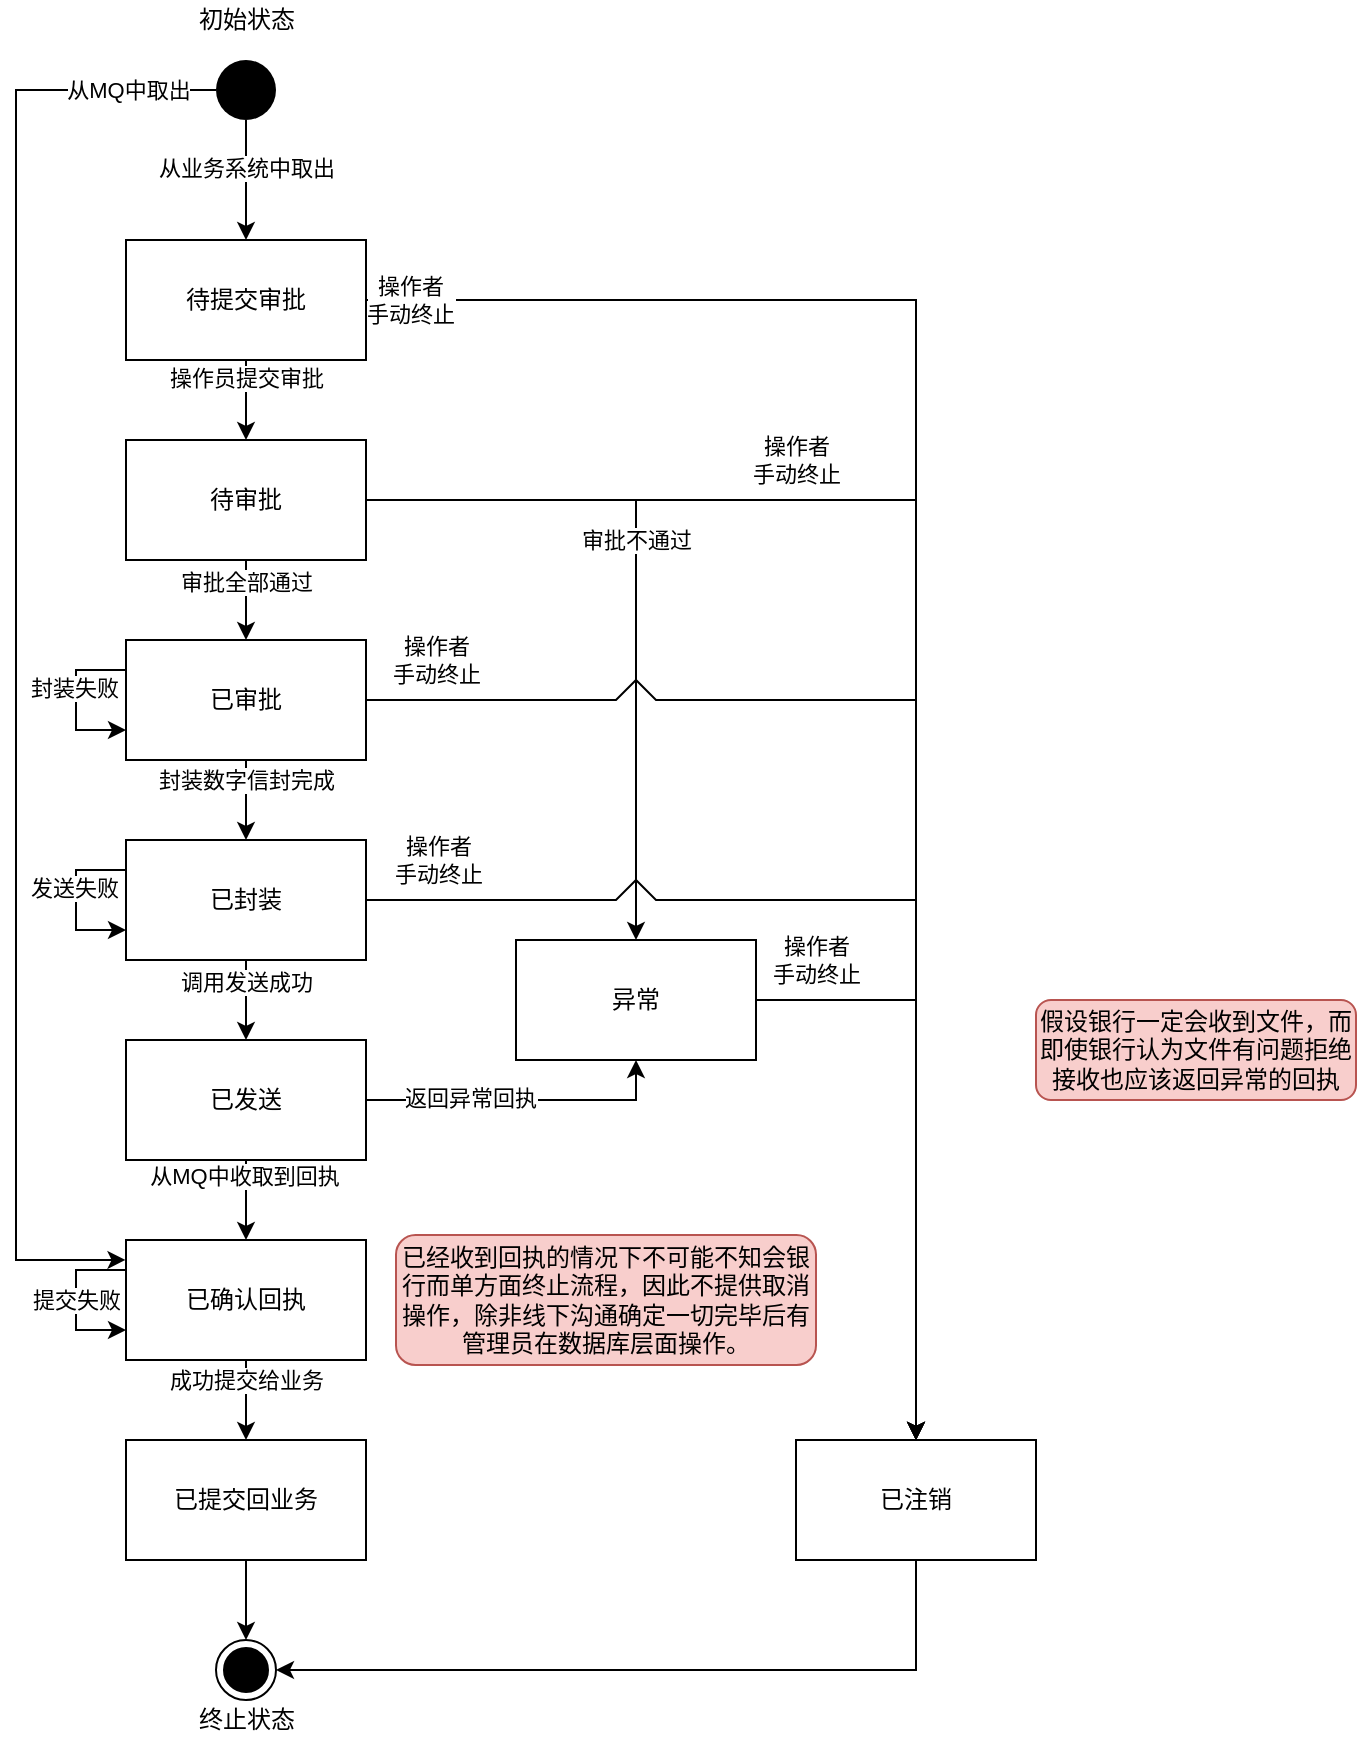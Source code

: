 <mxfile version="13.9.3" type="device"><diagram name="Page-1" id="58cdce13-f638-feb5-8d6f-7d28b1aa9fa0"><mxGraphModel dx="1038" dy="548" grid="1" gridSize="10" guides="1" tooltips="1" connect="1" arrows="1" fold="1" page="1" pageScale="1" pageWidth="1100" pageHeight="850" background="#ffffff" math="0" shadow="0"><root><mxCell id="0"/><mxCell id="1" parent="0"/><mxCell id="wgQYebiiMy5cD-y3Fw8G-3" value="" style="edgeStyle=orthogonalEdgeStyle;rounded=0;orthogonalLoop=1;jettySize=auto;html=1;entryX=0.5;entryY=0;entryDx=0;entryDy=0;" parent="1" source="wgQYebiiMy5cD-y3Fw8G-1" target="XYrosRIWDWBV-EsgHh2C-4" edge="1"><mxGeometry relative="1" as="geometry"><mxPoint x="215" y="360" as="targetPoint"/></mxGeometry></mxCell><mxCell id="KqnIg1IPwONjpcDS6mZb-1" value="从业务系统中取出" style="edgeLabel;html=1;align=center;verticalAlign=middle;resizable=0;points=[];" parent="wgQYebiiMy5cD-y3Fw8G-3" vertex="1" connectable="0"><mxGeometry x="-0.7" relative="1" as="geometry"><mxPoint y="15" as="offset"/></mxGeometry></mxCell><mxCell id="KqnIg1IPwONjpcDS6mZb-2" style="edgeStyle=orthogonalEdgeStyle;rounded=0;orthogonalLoop=1;jettySize=auto;html=1;exitX=0;exitY=0.5;exitDx=0;exitDy=0;entryX=-0.002;entryY=0.166;entryDx=0;entryDy=0;entryPerimeter=0;" parent="1" source="wgQYebiiMy5cD-y3Fw8G-1" target="wgQYebiiMy5cD-y3Fw8G-10" edge="1"><mxGeometry relative="1" as="geometry"><Array as="points"><mxPoint x="100" y="275"/><mxPoint x="100" y="860"/></Array></mxGeometry></mxCell><mxCell id="KqnIg1IPwONjpcDS6mZb-3" value="从MQ中取出" style="edgeLabel;html=1;align=center;verticalAlign=middle;resizable=0;points=[];" parent="KqnIg1IPwONjpcDS6mZb-2" vertex="1" connectable="0"><mxGeometry x="-0.881" relative="1" as="geometry"><mxPoint as="offset"/></mxGeometry></mxCell><mxCell id="wgQYebiiMy5cD-y3Fw8G-1" value="" style="ellipse;fillColor=#000000;strokeColor=none;" parent="1" vertex="1"><mxGeometry x="200" y="260" width="30" height="30" as="geometry"/></mxCell><mxCell id="wgQYebiiMy5cD-y3Fw8G-5" value="" style="edgeStyle=orthogonalEdgeStyle;rounded=0;orthogonalLoop=1;jettySize=auto;html=1;" parent="1" source="wgQYebiiMy5cD-y3Fw8G-2" target="wgQYebiiMy5cD-y3Fw8G-4" edge="1"><mxGeometry relative="1" as="geometry"><Array as="points"><mxPoint x="215" y="520"/><mxPoint x="215" y="520"/></Array></mxGeometry></mxCell><mxCell id="wgQYebiiMy5cD-y3Fw8G-35" value="审批全部通过" style="edgeLabel;html=1;align=center;verticalAlign=middle;resizable=0;points=[];" parent="wgQYebiiMy5cD-y3Fw8G-5" vertex="1" connectable="0"><mxGeometry x="-0.636" relative="1" as="geometry"><mxPoint y="2.79" as="offset"/></mxGeometry></mxCell><mxCell id="wgQYebiiMy5cD-y3Fw8G-18" value="" style="edgeStyle=orthogonalEdgeStyle;rounded=0;orthogonalLoop=1;jettySize=auto;html=1;" parent="1" source="wgQYebiiMy5cD-y3Fw8G-2" target="wgQYebiiMy5cD-y3Fw8G-17" edge="1"><mxGeometry relative="1" as="geometry"/></mxCell><mxCell id="wgQYebiiMy5cD-y3Fw8G-33" value="审批不通过" style="edgeLabel;html=1;align=center;verticalAlign=middle;resizable=0;points=[];" parent="wgQYebiiMy5cD-y3Fw8G-18" vertex="1" connectable="0"><mxGeometry x="-0.81" y="-1" relative="1" as="geometry"><mxPoint x="101.21" y="19" as="offset"/></mxGeometry></mxCell><mxCell id="wgQYebiiMy5cD-y3Fw8G-2" value="待审批" style="whiteSpace=wrap;html=1;perimeterSpacing=0;" parent="1" vertex="1"><mxGeometry x="155" y="450" width="120" height="60" as="geometry"/></mxCell><mxCell id="wgQYebiiMy5cD-y3Fw8G-7" value="" style="edgeStyle=orthogonalEdgeStyle;rounded=0;orthogonalLoop=1;jettySize=auto;html=1;" parent="1" source="wgQYebiiMy5cD-y3Fw8G-4" target="wgQYebiiMy5cD-y3Fw8G-6" edge="1"><mxGeometry relative="1" as="geometry"/></mxCell><mxCell id="wgQYebiiMy5cD-y3Fw8G-36" value="封装数字信封完成" style="edgeLabel;html=1;align=center;verticalAlign=middle;resizable=0;points=[];" parent="wgQYebiiMy5cD-y3Fw8G-7" vertex="1" connectable="0"><mxGeometry x="-0.717" relative="1" as="geometry"><mxPoint y="4.42" as="offset"/></mxGeometry></mxCell><mxCell id="CcjI-veVhqH3TWbwq1IN-2" style="rounded=0;orthogonalLoop=1;jettySize=auto;html=1;exitX=1;exitY=0.5;exitDx=0;exitDy=0;entryX=0.5;entryY=0;entryDx=0;entryDy=0;" parent="1" source="wgQYebiiMy5cD-y3Fw8G-4" target="wgQYebiiMy5cD-y3Fw8G-29" edge="1"><mxGeometry relative="1" as="geometry"><Array as="points"><mxPoint x="400" y="580"/><mxPoint x="410" y="570"/><mxPoint x="420" y="580"/><mxPoint x="550" y="580"/></Array></mxGeometry></mxCell><mxCell id="_86oUdsxId5GbAZ_s0MX-16" value="操作者&lt;br&gt;手动终止" style="edgeLabel;html=1;align=center;verticalAlign=middle;resizable=0;points=[];" parent="CcjI-veVhqH3TWbwq1IN-2" vertex="1" connectable="0"><mxGeometry x="-0.279" y="-2" relative="1" as="geometry"><mxPoint x="-192.43" y="-22" as="offset"/></mxGeometry></mxCell><mxCell id="wgQYebiiMy5cD-y3Fw8G-4" value="已审批" style="whiteSpace=wrap;html=1;perimeterSpacing=0;" parent="1" vertex="1"><mxGeometry x="155" y="550" width="120" height="60" as="geometry"/></mxCell><mxCell id="wgQYebiiMy5cD-y3Fw8G-9" value="" style="edgeStyle=orthogonalEdgeStyle;rounded=0;orthogonalLoop=1;jettySize=auto;html=1;" parent="1" source="wgQYebiiMy5cD-y3Fw8G-6" target="wgQYebiiMy5cD-y3Fw8G-8" edge="1"><mxGeometry relative="1" as="geometry"><Array as="points"><mxPoint x="215" y="720"/><mxPoint x="215" y="720"/></Array></mxGeometry></mxCell><mxCell id="wgQYebiiMy5cD-y3Fw8G-37" value="调用发送成功" style="edgeLabel;html=1;align=center;verticalAlign=middle;resizable=0;points=[];" parent="wgQYebiiMy5cD-y3Fw8G-9" vertex="1" connectable="0"><mxGeometry x="-0.787" relative="1" as="geometry"><mxPoint y="5.81" as="offset"/></mxGeometry></mxCell><mxCell id="CcjI-veVhqH3TWbwq1IN-3" style="rounded=0;orthogonalLoop=1;jettySize=auto;html=1;entryX=0.5;entryY=0;entryDx=0;entryDy=0;exitX=1;exitY=0.5;exitDx=0;exitDy=0;" parent="1" source="wgQYebiiMy5cD-y3Fw8G-6" target="wgQYebiiMy5cD-y3Fw8G-29" edge="1"><mxGeometry relative="1" as="geometry"><mxPoint x="290" y="700" as="sourcePoint"/><Array as="points"><mxPoint x="400" y="680"/><mxPoint x="410" y="670"/><mxPoint x="420" y="680"/><mxPoint x="550" y="680"/></Array></mxGeometry></mxCell><mxCell id="_86oUdsxId5GbAZ_s0MX-15" value="操作者&lt;br&gt;手动终止" style="edgeLabel;html=1;align=center;verticalAlign=middle;resizable=0;points=[];" parent="CcjI-veVhqH3TWbwq1IN-3" vertex="1" connectable="0"><mxGeometry x="-0.146" y="3" relative="1" as="geometry"><mxPoint x="-192.43" y="-17" as="offset"/></mxGeometry></mxCell><mxCell id="wgQYebiiMy5cD-y3Fw8G-6" value="已封装" style="whiteSpace=wrap;html=1;perimeterSpacing=0;" parent="1" vertex="1"><mxGeometry x="155" y="650" width="120" height="60" as="geometry"/></mxCell><mxCell id="wgQYebiiMy5cD-y3Fw8G-11" value="" style="edgeStyle=orthogonalEdgeStyle;rounded=0;orthogonalLoop=1;jettySize=auto;html=1;" parent="1" source="wgQYebiiMy5cD-y3Fw8G-8" target="wgQYebiiMy5cD-y3Fw8G-10" edge="1"><mxGeometry relative="1" as="geometry"/></mxCell><mxCell id="wgQYebiiMy5cD-y3Fw8G-38" value="从MQ中收取到回执" style="edgeLabel;html=1;align=center;verticalAlign=middle;resizable=0;points=[];" parent="wgQYebiiMy5cD-y3Fw8G-11" vertex="1" connectable="0"><mxGeometry x="-0.624" y="-1" relative="1" as="geometry"><mxPoint as="offset"/></mxGeometry></mxCell><mxCell id="wgQYebiiMy5cD-y3Fw8G-21" style="edgeStyle=orthogonalEdgeStyle;rounded=0;orthogonalLoop=1;jettySize=auto;html=1;exitX=1;exitY=0.5;exitDx=0;exitDy=0;entryX=0.5;entryY=1;entryDx=0;entryDy=0;" parent="1" source="wgQYebiiMy5cD-y3Fw8G-8" target="wgQYebiiMy5cD-y3Fw8G-17" edge="1"><mxGeometry relative="1" as="geometry"/></mxCell><mxCell id="wgQYebiiMy5cD-y3Fw8G-27" value="返回异常回执" style="edgeLabel;html=1;align=center;verticalAlign=middle;resizable=0;points=[];" parent="wgQYebiiMy5cD-y3Fw8G-21" vertex="1" connectable="0"><mxGeometry x="-0.332" y="1" relative="1" as="geometry"><mxPoint as="offset"/></mxGeometry></mxCell><mxCell id="wgQYebiiMy5cD-y3Fw8G-8" value="已发送" style="whiteSpace=wrap;html=1;perimeterSpacing=0;" parent="1" vertex="1"><mxGeometry x="155" y="750" width="120" height="60" as="geometry"/></mxCell><mxCell id="wgQYebiiMy5cD-y3Fw8G-13" value="" style="edgeStyle=orthogonalEdgeStyle;rounded=0;orthogonalLoop=1;jettySize=auto;html=1;" parent="1" source="wgQYebiiMy5cD-y3Fw8G-10" target="wgQYebiiMy5cD-y3Fw8G-12" edge="1"><mxGeometry relative="1" as="geometry"/></mxCell><mxCell id="wgQYebiiMy5cD-y3Fw8G-39" value="成功提交给业务" style="edgeLabel;html=1;align=center;verticalAlign=middle;resizable=0;points=[];" parent="wgQYebiiMy5cD-y3Fw8G-13" vertex="1" connectable="0"><mxGeometry x="-0.729" relative="1" as="geometry"><mxPoint y="4.65" as="offset"/></mxGeometry></mxCell><mxCell id="wgQYebiiMy5cD-y3Fw8G-10" value="已确认回执" style="whiteSpace=wrap;html=1;perimeterSpacing=0;" parent="1" vertex="1"><mxGeometry x="155" y="850" width="120" height="60" as="geometry"/></mxCell><mxCell id="wgQYebiiMy5cD-y3Fw8G-24" style="edgeStyle=orthogonalEdgeStyle;rounded=0;orthogonalLoop=1;jettySize=auto;html=1;exitX=0.5;exitY=1;exitDx=0;exitDy=0;entryX=0.5;entryY=0;entryDx=0;entryDy=0;" parent="1" source="wgQYebiiMy5cD-y3Fw8G-12" target="wgQYebiiMy5cD-y3Fw8G-15" edge="1"><mxGeometry relative="1" as="geometry"/></mxCell><mxCell id="wgQYebiiMy5cD-y3Fw8G-12" value="已提交回业务" style="whiteSpace=wrap;html=1;perimeterSpacing=0;" parent="1" vertex="1"><mxGeometry x="155" y="950" width="120" height="60" as="geometry"/></mxCell><mxCell id="wgQYebiiMy5cD-y3Fw8G-14" value="初始状态" style="text;html=1;strokeColor=none;fillColor=none;align=center;verticalAlign=middle;whiteSpace=wrap;rounded=0;" parent="1" vertex="1"><mxGeometry x="187.5" y="230" width="55" height="20" as="geometry"/></mxCell><mxCell id="wgQYebiiMy5cD-y3Fw8G-15" value="" style="ellipse;html=1;shape=endState;fillColor=#000000;strokeColor=#000000;" parent="1" vertex="1"><mxGeometry x="200" y="1050" width="30" height="30" as="geometry"/></mxCell><mxCell id="wgQYebiiMy5cD-y3Fw8G-30" value="" style="edgeStyle=orthogonalEdgeStyle;rounded=0;orthogonalLoop=1;jettySize=auto;html=1;" parent="1" source="wgQYebiiMy5cD-y3Fw8G-17" target="wgQYebiiMy5cD-y3Fw8G-29" edge="1"><mxGeometry relative="1" as="geometry"/></mxCell><mxCell id="wgQYebiiMy5cD-y3Fw8G-40" value="操作者&lt;br&gt;手动终止" style="edgeLabel;html=1;align=center;verticalAlign=middle;resizable=0;points=[];" parent="wgQYebiiMy5cD-y3Fw8G-30" vertex="1" connectable="0"><mxGeometry x="-0.651" y="-4" relative="1" as="geometry"><mxPoint x="-22.57" y="-24.03" as="offset"/></mxGeometry></mxCell><mxCell id="wgQYebiiMy5cD-y3Fw8G-17" value="异常" style="whiteSpace=wrap;html=1;perimeterSpacing=0;" parent="1" vertex="1"><mxGeometry x="350" y="700" width="120" height="60" as="geometry"/></mxCell><mxCell id="wgQYebiiMy5cD-y3Fw8G-31" style="edgeStyle=orthogonalEdgeStyle;rounded=0;orthogonalLoop=1;jettySize=auto;html=1;exitX=0.5;exitY=1;exitDx=0;exitDy=0;entryX=1;entryY=0.5;entryDx=0;entryDy=0;" parent="1" source="wgQYebiiMy5cD-y3Fw8G-29" target="wgQYebiiMy5cD-y3Fw8G-15" edge="1"><mxGeometry relative="1" as="geometry"/></mxCell><mxCell id="wgQYebiiMy5cD-y3Fw8G-29" value="已注销" style="whiteSpace=wrap;html=1;perimeterSpacing=0;" parent="1" vertex="1"><mxGeometry x="490" y="950" width="120" height="60" as="geometry"/></mxCell><mxCell id="wgQYebiiMy5cD-y3Fw8G-34" value="终止状态" style="text;html=1;strokeColor=none;fillColor=none;align=center;verticalAlign=middle;whiteSpace=wrap;rounded=0;" parent="1" vertex="1"><mxGeometry x="187.5" y="1080" width="55" height="20" as="geometry"/></mxCell><mxCell id="_86oUdsxId5GbAZ_s0MX-1" value="假设银行一定会收到文件，而即使银行认为文件有问题拒绝接收也应该返回异常的回执" style="text;html=1;strokeColor=#b85450;fillColor=#f8cecc;align=center;verticalAlign=middle;whiteSpace=wrap;rounded=1;" parent="1" vertex="1"><mxGeometry x="610" y="730" width="160" height="50" as="geometry"/></mxCell><mxCell id="_86oUdsxId5GbAZ_s0MX-7" style="edgeStyle=orthogonalEdgeStyle;rounded=0;orthogonalLoop=1;jettySize=auto;html=1;exitX=0;exitY=0.25;exitDx=0;exitDy=0;entryX=0;entryY=0.75;entryDx=0;entryDy=0;" parent="1" source="wgQYebiiMy5cD-y3Fw8G-4" target="wgQYebiiMy5cD-y3Fw8G-4" edge="1"><mxGeometry relative="1" as="geometry"><Array as="points"><mxPoint x="130" y="565"/><mxPoint x="130" y="595"/></Array></mxGeometry></mxCell><mxCell id="_86oUdsxId5GbAZ_s0MX-8" value="封装失败" style="edgeLabel;html=1;align=center;verticalAlign=middle;resizable=0;points=[];" parent="_86oUdsxId5GbAZ_s0MX-7" vertex="1" connectable="0"><mxGeometry x="-0.375" y="9" relative="1" as="geometry"><mxPoint x="-10" y="9" as="offset"/></mxGeometry></mxCell><mxCell id="_86oUdsxId5GbAZ_s0MX-9" style="edgeStyle=orthogonalEdgeStyle;rounded=0;orthogonalLoop=1;jettySize=auto;html=1;exitX=0;exitY=0.25;exitDx=0;exitDy=0;entryX=0;entryY=0.75;entryDx=0;entryDy=0;" parent="1" source="wgQYebiiMy5cD-y3Fw8G-6" target="wgQYebiiMy5cD-y3Fw8G-6" edge="1"><mxGeometry relative="1" as="geometry"><Array as="points"><mxPoint x="130" y="665"/><mxPoint x="130" y="695"/></Array></mxGeometry></mxCell><mxCell id="_86oUdsxId5GbAZ_s0MX-10" value="发送失败" style="edgeLabel;html=1;align=center;verticalAlign=middle;resizable=0;points=[];" parent="_86oUdsxId5GbAZ_s0MX-9" vertex="1" connectable="0"><mxGeometry x="-0.375" y="9" relative="1" as="geometry"><mxPoint x="-10" y="9" as="offset"/></mxGeometry></mxCell><mxCell id="_86oUdsxId5GbAZ_s0MX-11" style="edgeStyle=orthogonalEdgeStyle;rounded=0;orthogonalLoop=1;jettySize=auto;html=1;exitX=0;exitY=0.25;exitDx=0;exitDy=0;entryX=0;entryY=0.75;entryDx=0;entryDy=0;" parent="1" source="wgQYebiiMy5cD-y3Fw8G-10" target="wgQYebiiMy5cD-y3Fw8G-10" edge="1"><mxGeometry relative="1" as="geometry"><Array as="points"><mxPoint x="130" y="865"/><mxPoint x="130" y="895"/></Array></mxGeometry></mxCell><mxCell id="_86oUdsxId5GbAZ_s0MX-12" value="提交失败" style="edgeLabel;html=1;align=center;verticalAlign=middle;resizable=0;points=[];" parent="_86oUdsxId5GbAZ_s0MX-11" vertex="1" connectable="0"><mxGeometry x="-0.38" y="6" relative="1" as="geometry"><mxPoint x="-6" y="15" as="offset"/></mxGeometry></mxCell><mxCell id="_86oUdsxId5GbAZ_s0MX-13" value="已经收到回执的情况下不可能不知会银行而单方面终止流程，因此不提供取消操作，除非线下沟通确定一切完毕后有管理员在数据库层面操作。" style="text;html=1;strokeColor=#b85450;fillColor=#f8cecc;align=center;verticalAlign=middle;whiteSpace=wrap;rounded=1;" parent="1" vertex="1"><mxGeometry x="290" y="847.5" width="210" height="65" as="geometry"/></mxCell><mxCell id="XYrosRIWDWBV-EsgHh2C-5" style="edgeStyle=orthogonalEdgeStyle;rounded=0;orthogonalLoop=1;jettySize=auto;html=1;exitX=0.5;exitY=1;exitDx=0;exitDy=0;entryX=0.5;entryY=0;entryDx=0;entryDy=0;" parent="1" source="XYrosRIWDWBV-EsgHh2C-4" target="wgQYebiiMy5cD-y3Fw8G-2" edge="1"><mxGeometry relative="1" as="geometry"><Array as="points"><mxPoint x="215" y="430"/><mxPoint x="215" y="430"/></Array></mxGeometry></mxCell><mxCell id="XYrosRIWDWBV-EsgHh2C-6" value="操作员提交审批" style="edgeLabel;html=1;align=center;verticalAlign=middle;resizable=0;points=[];" parent="XYrosRIWDWBV-EsgHh2C-5" vertex="1" connectable="0"><mxGeometry x="-0.333" y="-5" relative="1" as="geometry"><mxPoint x="5" y="-5" as="offset"/></mxGeometry></mxCell><mxCell id="XYrosRIWDWBV-EsgHh2C-7" style="edgeStyle=orthogonalEdgeStyle;rounded=0;orthogonalLoop=1;jettySize=auto;html=1;exitX=1;exitY=0.5;exitDx=0;exitDy=0;entryX=0.5;entryY=0;entryDx=0;entryDy=0;" parent="1" source="XYrosRIWDWBV-EsgHh2C-4" target="wgQYebiiMy5cD-y3Fw8G-29" edge="1"><mxGeometry relative="1" as="geometry"/></mxCell><mxCell id="XYrosRIWDWBV-EsgHh2C-8" value="操作者&lt;br&gt;手动终止" style="edgeLabel;html=1;align=center;verticalAlign=middle;resizable=0;points=[];" parent="XYrosRIWDWBV-EsgHh2C-7" vertex="1" connectable="0"><mxGeometry x="-0.949" relative="1" as="geometry"><mxPoint as="offset"/></mxGeometry></mxCell><mxCell id="XYrosRIWDWBV-EsgHh2C-4" value="待提交审批" style="rounded=0;whiteSpace=wrap;html=1;" parent="1" vertex="1"><mxGeometry x="155" y="350" width="120" height="60" as="geometry"/></mxCell><mxCell id="OfRYl1IR-DF95LGCJls4-1" style="rounded=0;orthogonalLoop=1;jettySize=auto;html=1;exitX=1;exitY=0.5;exitDx=0;exitDy=0;" edge="1" parent="1"><mxGeometry relative="1" as="geometry"><Array as="points"><mxPoint x="400" y="480"/><mxPoint x="420" y="480"/><mxPoint x="550" y="480"/></Array><mxPoint x="275" y="480" as="sourcePoint"/><mxPoint x="550" y="950" as="targetPoint"/></mxGeometry></mxCell><mxCell id="OfRYl1IR-DF95LGCJls4-2" value="操作者&lt;br&gt;手动终止" style="edgeLabel;html=1;align=center;verticalAlign=middle;resizable=0;points=[];" vertex="1" connectable="0" parent="OfRYl1IR-DF95LGCJls4-1"><mxGeometry x="-0.279" y="-2" relative="1" as="geometry"><mxPoint x="-53.97" y="-22" as="offset"/></mxGeometry></mxCell></root></mxGraphModel></diagram></mxfile>